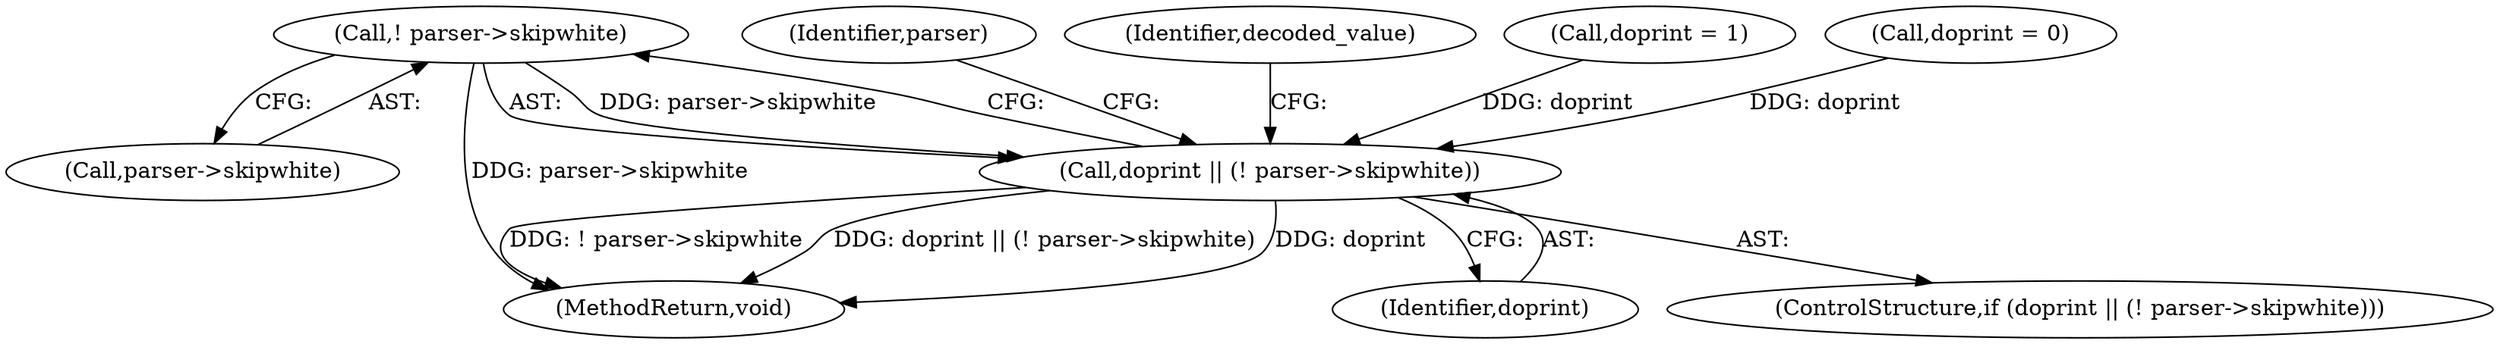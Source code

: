 digraph "0_php_dccda88f27a084bcbbb30198ace12b4e7ae961cc_4@pointer" {
"1000210" [label="(Call,! parser->skipwhite)"];
"1000208" [label="(Call,doprint || (! parser->skipwhite))"];
"1000217" [label="(Identifier,parser)"];
"1000471" [label="(MethodReturn,void)"];
"1000210" [label="(Call,! parser->skipwhite)"];
"1000208" [label="(Call,doprint || (! parser->skipwhite))"];
"1000470" [label="(Identifier,decoded_value)"];
"1000209" [label="(Identifier,doprint)"];
"1000207" [label="(ControlStructure,if (doprint || (! parser->skipwhite)))"];
"1000199" [label="(Call,doprint = 1)"];
"1000211" [label="(Call,parser->skipwhite)"];
"1000164" [label="(Call,doprint = 0)"];
"1000210" -> "1000208"  [label="AST: "];
"1000210" -> "1000211"  [label="CFG: "];
"1000211" -> "1000210"  [label="AST: "];
"1000208" -> "1000210"  [label="CFG: "];
"1000210" -> "1000471"  [label="DDG: parser->skipwhite"];
"1000210" -> "1000208"  [label="DDG: parser->skipwhite"];
"1000208" -> "1000207"  [label="AST: "];
"1000208" -> "1000209"  [label="CFG: "];
"1000209" -> "1000208"  [label="AST: "];
"1000217" -> "1000208"  [label="CFG: "];
"1000470" -> "1000208"  [label="CFG: "];
"1000208" -> "1000471"  [label="DDG: doprint"];
"1000208" -> "1000471"  [label="DDG: ! parser->skipwhite"];
"1000208" -> "1000471"  [label="DDG: doprint || (! parser->skipwhite)"];
"1000199" -> "1000208"  [label="DDG: doprint"];
"1000164" -> "1000208"  [label="DDG: doprint"];
}
